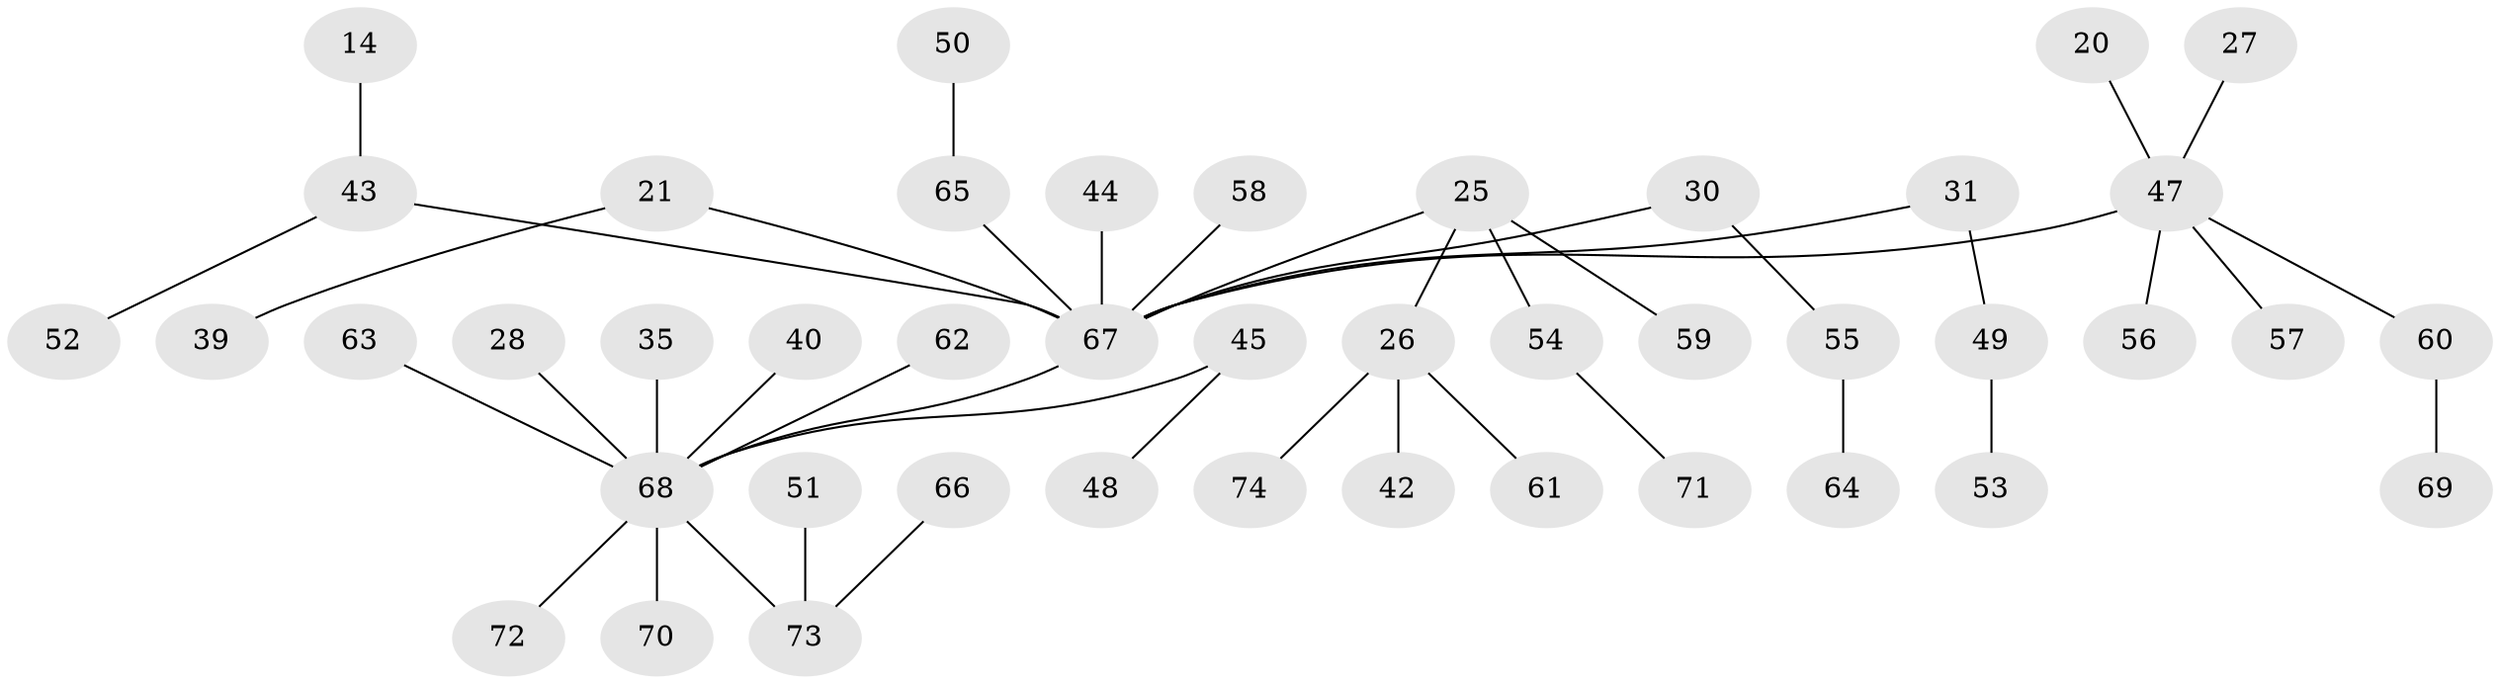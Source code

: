 // original degree distribution, {4: 0.10810810810810811, 6: 0.013513513513513514, 7: 0.013513513513513514, 1: 0.5, 2: 0.25675675675675674, 5: 0.013513513513513514, 3: 0.0945945945945946}
// Generated by graph-tools (version 1.1) at 2025/56/03/04/25 21:56:08]
// undirected, 44 vertices, 43 edges
graph export_dot {
graph [start="1"]
  node [color=gray90,style=filled];
  14;
  20;
  21;
  25;
  26;
  27;
  28;
  30;
  31;
  35;
  39;
  40;
  42;
  43 [super="+38"];
  44;
  45;
  47 [super="+46+15"];
  48;
  49;
  50;
  51;
  52;
  53;
  54;
  55;
  56;
  57;
  58;
  59;
  60;
  61;
  62;
  63;
  64;
  65 [super="+34"];
  66;
  67 [super="+24"];
  68 [super="+22+29"];
  69;
  70;
  71;
  72;
  73 [super="+33+41"];
  74;
  14 -- 43;
  20 -- 47;
  21 -- 39;
  21 -- 67;
  25 -- 26;
  25 -- 54;
  25 -- 59;
  25 -- 67;
  26 -- 42;
  26 -- 61;
  26 -- 74;
  27 -- 47;
  28 -- 68;
  30 -- 55;
  30 -- 67;
  31 -- 49;
  31 -- 67;
  35 -- 68;
  40 -- 68;
  43 -- 52;
  43 -- 67;
  44 -- 67;
  45 -- 48;
  45 -- 68;
  47 -- 57;
  47 -- 67;
  47 -- 56;
  47 -- 60;
  49 -- 53;
  50 -- 65;
  51 -- 73;
  54 -- 71;
  55 -- 64;
  58 -- 67;
  60 -- 69;
  62 -- 68;
  63 -- 68;
  65 -- 67;
  66 -- 73;
  67 -- 68;
  68 -- 70;
  68 -- 72;
  68 -- 73;
}
